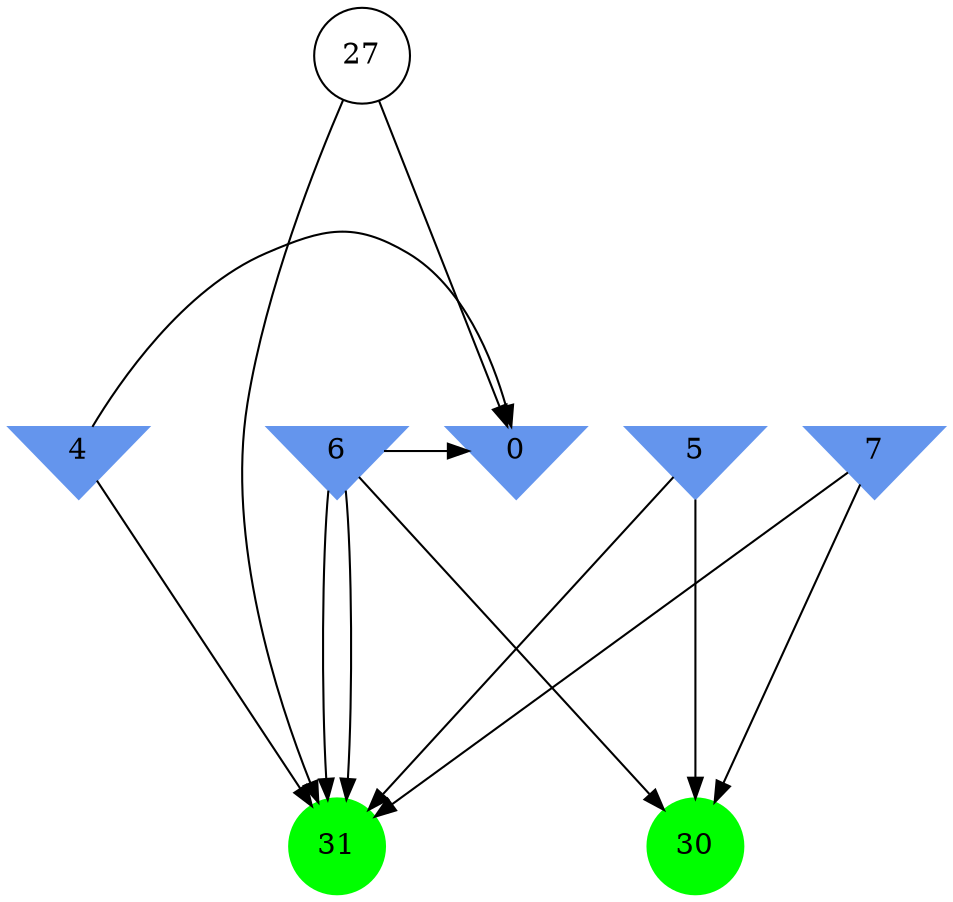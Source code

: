digraph brain {
	ranksep=2.0;
	0 [shape=invtriangle,style=filled,color=cornflowerblue];
	4 [shape=invtriangle,style=filled,color=cornflowerblue];
	5 [shape=invtriangle,style=filled,color=cornflowerblue];
	6 [shape=invtriangle,style=filled,color=cornflowerblue];
	7 [shape=invtriangle,style=filled,color=cornflowerblue];
	27 [shape=circle,color=black];
	30 [shape=circle,style=filled,color=green];
	31 [shape=circle,style=filled,color=green];
	6	->	31;
	6	->	30;
	7	->	31;
	7	->	30;
	5	->	31;
	5	->	30;
	6	->	31;
	6	->	0;
	27	->	31;
	27	->	0;
	4	->	31;
	4	->	0;
	{ rank=same; 0; 4; 5; 6; 7; }
	{ rank=same; 27; }
	{ rank=same; 30; 31; }
}
